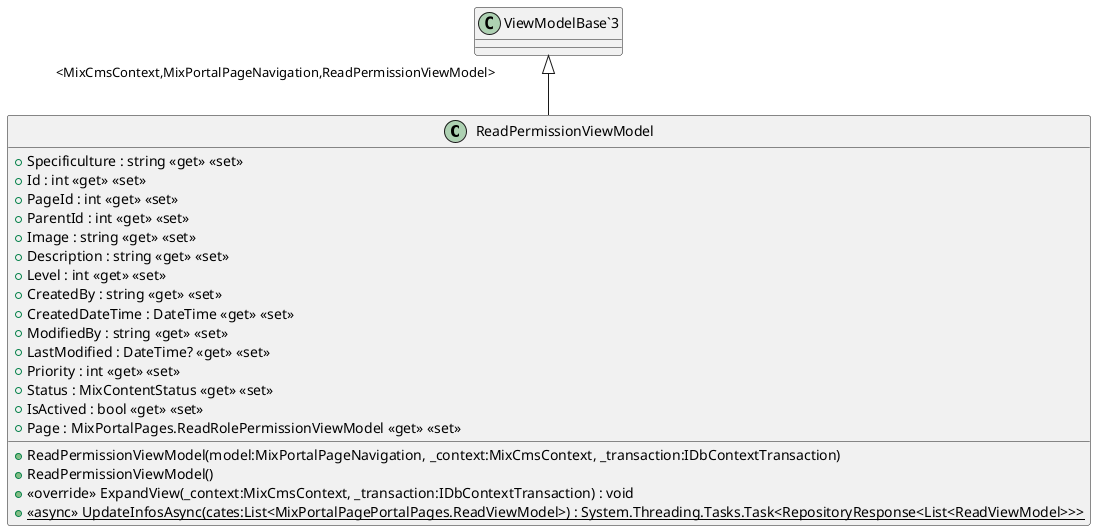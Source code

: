 @startuml
class ReadPermissionViewModel {
    + ReadPermissionViewModel(model:MixPortalPageNavigation, _context:MixCmsContext, _transaction:IDbContextTransaction)
    + ReadPermissionViewModel()
    + Specificulture : string <<get>> <<set>>
    + Id : int <<get>> <<set>>
    + PageId : int <<get>> <<set>>
    + ParentId : int <<get>> <<set>>
    + Image : string <<get>> <<set>>
    + Description : string <<get>> <<set>>
    + Level : int <<get>> <<set>>
    + CreatedBy : string <<get>> <<set>>
    + CreatedDateTime : DateTime <<get>> <<set>>
    + ModifiedBy : string <<get>> <<set>>
    + LastModified : DateTime? <<get>> <<set>>
    + Priority : int <<get>> <<set>>
    + Status : MixContentStatus <<get>> <<set>>
    + IsActived : bool <<get>> <<set>>
    + Page : MixPortalPages.ReadRolePermissionViewModel <<get>> <<set>>
    + <<override>> ExpandView(_context:MixCmsContext, _transaction:IDbContextTransaction) : void
    + {static} <<async>> UpdateInfosAsync(cates:List<MixPortalPagePortalPages.ReadViewModel>) : System.Threading.Tasks.Task<RepositoryResponse<List<ReadViewModel>>>
}
"ViewModelBase`3" "<MixCmsContext,MixPortalPageNavigation,ReadPermissionViewModel>" <|-- ReadPermissionViewModel
@enduml
